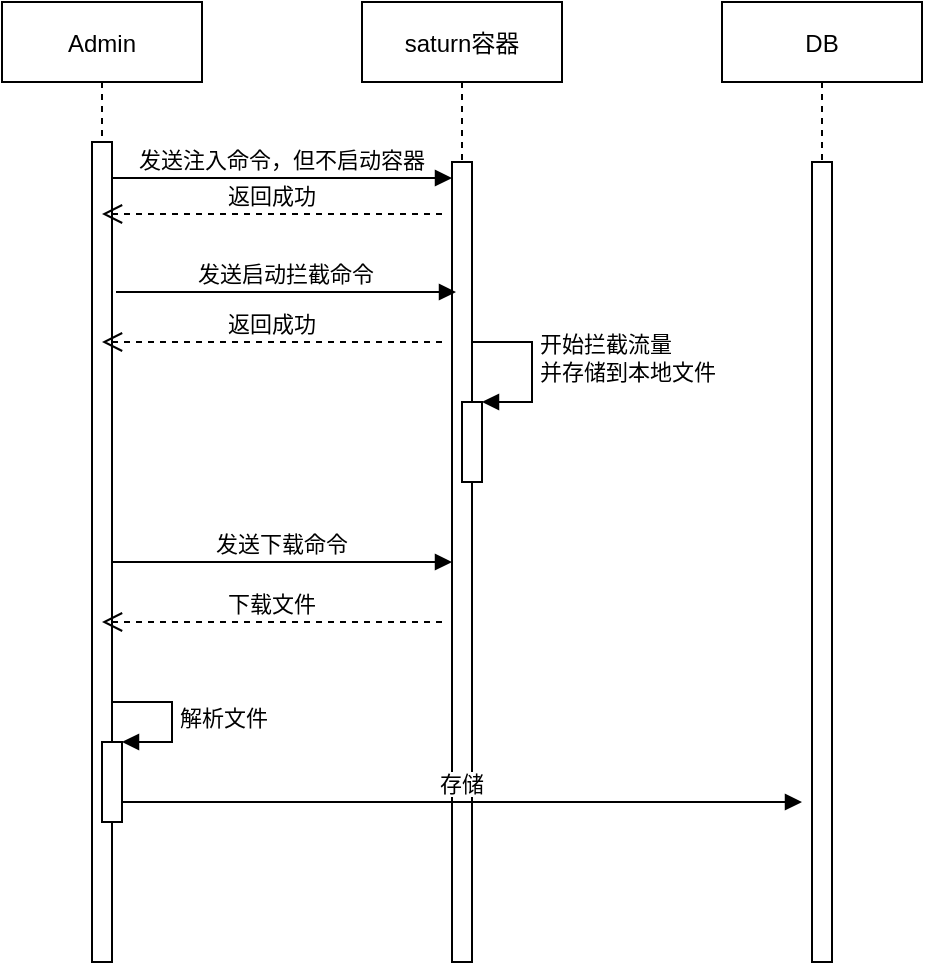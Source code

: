 <mxfile version="14.9.2" type="github">
  <diagram id="kgpKYQtTHZ0yAKxKKP6v" name="Page-1">
    <mxGraphModel dx="1422" dy="762" grid="1" gridSize="10" guides="1" tooltips="1" connect="1" arrows="1" fold="1" page="1" pageScale="1" pageWidth="850" pageHeight="1100" math="0" shadow="0">
      <root>
        <mxCell id="0" />
        <mxCell id="1" parent="0" />
        <mxCell id="3nuBFxr9cyL0pnOWT2aG-1" value="Admin" style="shape=umlLifeline;perimeter=lifelinePerimeter;container=1;collapsible=0;recursiveResize=0;rounded=0;shadow=0;strokeWidth=1;" parent="1" vertex="1">
          <mxGeometry x="157" y="80" width="100" height="480" as="geometry" />
        </mxCell>
        <mxCell id="3nuBFxr9cyL0pnOWT2aG-2" value="" style="points=[];perimeter=orthogonalPerimeter;rounded=0;shadow=0;strokeWidth=1;" parent="3nuBFxr9cyL0pnOWT2aG-1" vertex="1">
          <mxGeometry x="45" y="70" width="10" height="410" as="geometry" />
        </mxCell>
        <mxCell id="kuvmEx3Ypl2HYsGJSB4X-14" value="" style="html=1;points=[];perimeter=orthogonalPerimeter;" parent="3nuBFxr9cyL0pnOWT2aG-1" vertex="1">
          <mxGeometry x="50" y="370" width="10" height="40" as="geometry" />
        </mxCell>
        <mxCell id="kuvmEx3Ypl2HYsGJSB4X-15" value="解析文件" style="edgeStyle=orthogonalEdgeStyle;html=1;align=left;spacingLeft=2;endArrow=block;rounded=0;entryX=1;entryY=0;" parent="3nuBFxr9cyL0pnOWT2aG-1" target="kuvmEx3Ypl2HYsGJSB4X-14" edge="1">
          <mxGeometry relative="1" as="geometry">
            <mxPoint x="55" y="350" as="sourcePoint" />
            <Array as="points">
              <mxPoint x="85" y="350" />
            </Array>
          </mxGeometry>
        </mxCell>
        <mxCell id="3nuBFxr9cyL0pnOWT2aG-5" value="saturn容器" style="shape=umlLifeline;perimeter=lifelinePerimeter;container=1;collapsible=0;recursiveResize=0;rounded=0;shadow=0;strokeWidth=1;" parent="1" vertex="1">
          <mxGeometry x="337" y="80" width="100" height="480" as="geometry" />
        </mxCell>
        <mxCell id="3nuBFxr9cyL0pnOWT2aG-6" value="" style="points=[];perimeter=orthogonalPerimeter;rounded=0;shadow=0;strokeWidth=1;" parent="3nuBFxr9cyL0pnOWT2aG-5" vertex="1">
          <mxGeometry x="45" y="80" width="10" height="400" as="geometry" />
        </mxCell>
        <mxCell id="kuvmEx3Ypl2HYsGJSB4X-8" value="" style="html=1;points=[];perimeter=orthogonalPerimeter;" parent="3nuBFxr9cyL0pnOWT2aG-5" vertex="1">
          <mxGeometry x="50" y="200" width="10" height="40" as="geometry" />
        </mxCell>
        <mxCell id="kuvmEx3Ypl2HYsGJSB4X-9" value="开始拦截流量&lt;br&gt;并存储到本地文件" style="edgeStyle=orthogonalEdgeStyle;html=1;align=left;spacingLeft=2;endArrow=block;rounded=0;entryX=1;entryY=0;" parent="3nuBFxr9cyL0pnOWT2aG-5" target="kuvmEx3Ypl2HYsGJSB4X-8" edge="1">
          <mxGeometry relative="1" as="geometry">
            <mxPoint x="55" y="160" as="sourcePoint" />
            <Array as="points">
              <mxPoint x="55" y="170" />
              <mxPoint x="85" y="170" />
              <mxPoint x="85" y="200" />
            </Array>
          </mxGeometry>
        </mxCell>
        <mxCell id="3nuBFxr9cyL0pnOWT2aG-8" value="发送注入命令，但不启动容器" style="verticalAlign=bottom;endArrow=block;entryX=0;entryY=0;shadow=0;strokeWidth=1;" parent="1" edge="1">
          <mxGeometry relative="1" as="geometry">
            <mxPoint x="212" y="168.0" as="sourcePoint" />
            <mxPoint x="382" y="168.0" as="targetPoint" />
          </mxGeometry>
        </mxCell>
        <mxCell id="kuvmEx3Ypl2HYsGJSB4X-1" value="DB" style="shape=umlLifeline;perimeter=lifelinePerimeter;container=1;collapsible=0;recursiveResize=0;rounded=0;shadow=0;strokeWidth=1;" parent="1" vertex="1">
          <mxGeometry x="517" y="80" width="100" height="480" as="geometry" />
        </mxCell>
        <mxCell id="kuvmEx3Ypl2HYsGJSB4X-2" value="" style="points=[];perimeter=orthogonalPerimeter;rounded=0;shadow=0;strokeWidth=1;" parent="kuvmEx3Ypl2HYsGJSB4X-1" vertex="1">
          <mxGeometry x="45" y="80" width="10" height="400" as="geometry" />
        </mxCell>
        <mxCell id="kuvmEx3Ypl2HYsGJSB4X-3" value="返回成功" style="verticalAlign=bottom;endArrow=open;dashed=1;endSize=8;exitX=0;exitY=0.95;shadow=0;strokeWidth=1;" parent="1" edge="1">
          <mxGeometry relative="1" as="geometry">
            <mxPoint x="207" y="186.0" as="targetPoint" />
            <mxPoint x="377" y="186.0" as="sourcePoint" />
          </mxGeometry>
        </mxCell>
        <mxCell id="kuvmEx3Ypl2HYsGJSB4X-4" value="发送启动拦截命令" style="verticalAlign=bottom;endArrow=block;entryX=0;entryY=0;shadow=0;strokeWidth=1;" parent="1" edge="1">
          <mxGeometry relative="1" as="geometry">
            <mxPoint x="214" y="225.0" as="sourcePoint" />
            <mxPoint x="384" y="225.0" as="targetPoint" />
          </mxGeometry>
        </mxCell>
        <mxCell id="kuvmEx3Ypl2HYsGJSB4X-5" value="返回成功" style="verticalAlign=bottom;endArrow=open;dashed=1;endSize=8;exitX=0;exitY=0.95;shadow=0;strokeWidth=1;" parent="1" edge="1">
          <mxGeometry relative="1" as="geometry">
            <mxPoint x="207" y="250.0" as="targetPoint" />
            <mxPoint x="377" y="250.0" as="sourcePoint" />
          </mxGeometry>
        </mxCell>
        <mxCell id="kuvmEx3Ypl2HYsGJSB4X-10" value="发送下载命令" style="verticalAlign=bottom;endArrow=block;entryX=0;entryY=0;shadow=0;strokeWidth=1;" parent="1" edge="1">
          <mxGeometry relative="1" as="geometry">
            <mxPoint x="212" y="360.0" as="sourcePoint" />
            <mxPoint x="382" y="360.0" as="targetPoint" />
          </mxGeometry>
        </mxCell>
        <mxCell id="kuvmEx3Ypl2HYsGJSB4X-11" value="下载文件" style="verticalAlign=bottom;endArrow=open;dashed=1;endSize=8;exitX=0;exitY=0.95;shadow=0;strokeWidth=1;" parent="1" edge="1">
          <mxGeometry relative="1" as="geometry">
            <mxPoint x="207" y="390.0" as="targetPoint" />
            <mxPoint x="377" y="390.0" as="sourcePoint" />
          </mxGeometry>
        </mxCell>
        <mxCell id="kuvmEx3Ypl2HYsGJSB4X-16" value="存储" style="verticalAlign=bottom;endArrow=block;shadow=0;strokeWidth=1;exitX=1;exitY=0.75;exitDx=0;exitDy=0;exitPerimeter=0;" parent="1" source="kuvmEx3Ypl2HYsGJSB4X-14" edge="1">
          <mxGeometry relative="1" as="geometry">
            <mxPoint x="257" y="480" as="sourcePoint" />
            <mxPoint x="557" y="480" as="targetPoint" />
          </mxGeometry>
        </mxCell>
      </root>
    </mxGraphModel>
  </diagram>
</mxfile>
